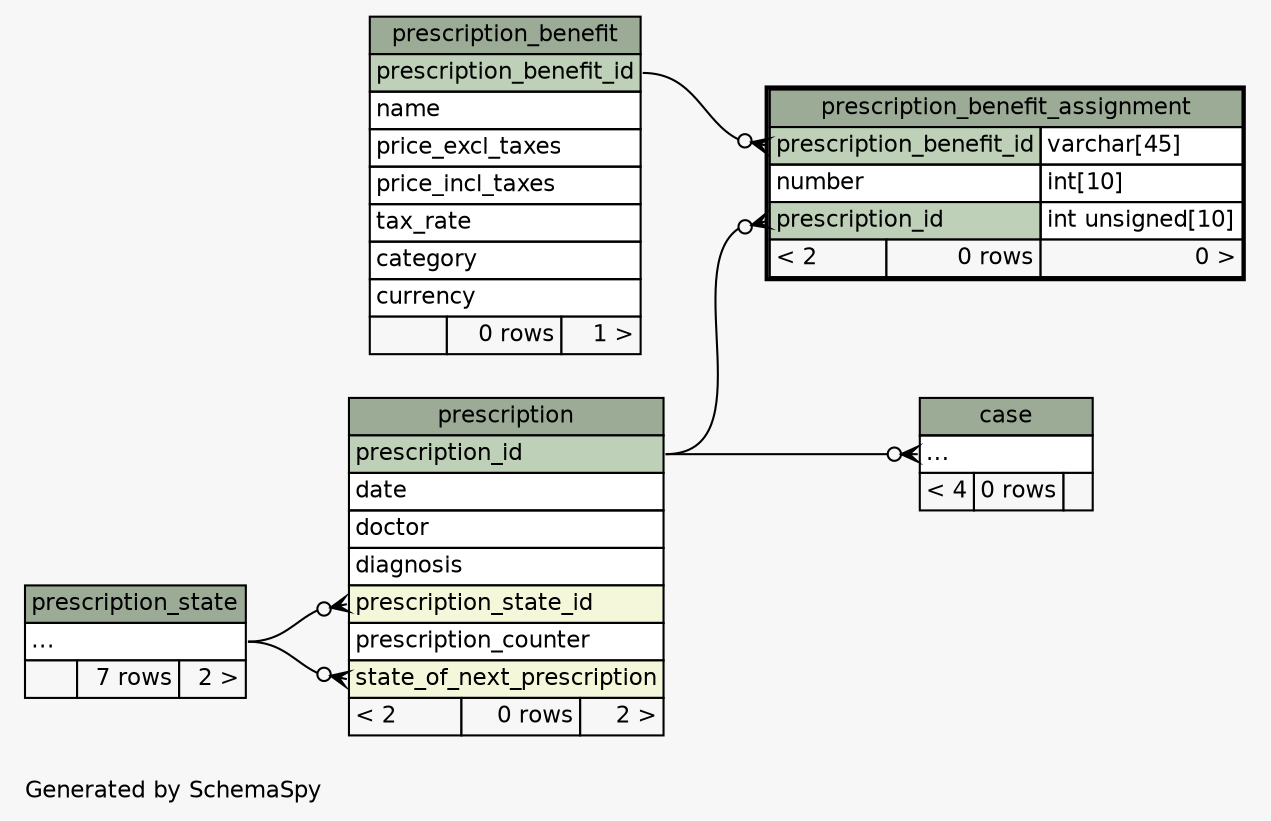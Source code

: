 // dot 2.40.1 on Linux 5.3.0-28-generic
// SchemaSpy rev 590
digraph "twoDegreesRelationshipsDiagram" {
  graph [
    rankdir="RL"
    bgcolor="#f7f7f7"
    label="\nGenerated by SchemaSpy"
    labeljust="l"
    nodesep="0.18"
    ranksep="0.46"
    fontname="Helvetica"
    fontsize="11"
  ];
  node [
    fontname="Helvetica"
    fontsize="11"
    shape="plaintext"
  ];
  edge [
    arrowsize="0.8"
  ];
  "case":"elipses":w -> "prescription":"prescription_id":e [arrowhead=none dir=back arrowtail=crowodot];
  "prescription":"prescription_state_id":w -> "prescription_state":"elipses":e [arrowhead=none dir=back arrowtail=crowodot];
  "prescription":"state_of_next_prescription":w -> "prescription_state":"elipses":e [arrowhead=none dir=back arrowtail=crowodot];
  "prescription_benefit_assignment":"prescription_benefit_id":w -> "prescription_benefit":"prescription_benefit_id":e [arrowhead=none dir=back arrowtail=crowodot];
  "prescription_benefit_assignment":"prescription_id":w -> "prescription":"prescription_id":e [arrowhead=none dir=back arrowtail=crowodot];
  "case" [
    label=<
    <TABLE BORDER="0" CELLBORDER="1" CELLSPACING="0" BGCOLOR="#ffffff">
      <TR><TD COLSPAN="3" BGCOLOR="#9bab96" ALIGN="CENTER">case</TD></TR>
      <TR><TD PORT="elipses" COLSPAN="3" ALIGN="LEFT">...</TD></TR>
      <TR><TD ALIGN="LEFT" BGCOLOR="#f7f7f7">&lt; 4</TD><TD ALIGN="RIGHT" BGCOLOR="#f7f7f7">0 rows</TD><TD ALIGN="RIGHT" BGCOLOR="#f7f7f7">  </TD></TR>
    </TABLE>>
    URL="case.html"
    tooltip="case"
  ];
  "prescription" [
    label=<
    <TABLE BORDER="0" CELLBORDER="1" CELLSPACING="0" BGCOLOR="#ffffff">
      <TR><TD COLSPAN="3" BGCOLOR="#9bab96" ALIGN="CENTER">prescription</TD></TR>
      <TR><TD PORT="prescription_id" COLSPAN="3" BGCOLOR="#bed1b8" ALIGN="LEFT">prescription_id</TD></TR>
      <TR><TD PORT="date" COLSPAN="3" ALIGN="LEFT">date</TD></TR>
      <TR><TD PORT="doctor" COLSPAN="3" ALIGN="LEFT">doctor</TD></TR>
      <TR><TD PORT="diagnosis" COLSPAN="3" ALIGN="LEFT">diagnosis</TD></TR>
      <TR><TD PORT="prescription_state_id" COLSPAN="3" BGCOLOR="#f4f7da" ALIGN="LEFT">prescription_state_id</TD></TR>
      <TR><TD PORT="prescription_counter" COLSPAN="3" ALIGN="LEFT">prescription_counter</TD></TR>
      <TR><TD PORT="state_of_next_prescription" COLSPAN="3" BGCOLOR="#f4f7da" ALIGN="LEFT">state_of_next_prescription</TD></TR>
      <TR><TD ALIGN="LEFT" BGCOLOR="#f7f7f7">&lt; 2</TD><TD ALIGN="RIGHT" BGCOLOR="#f7f7f7">0 rows</TD><TD ALIGN="RIGHT" BGCOLOR="#f7f7f7">2 &gt;</TD></TR>
    </TABLE>>
    URL="prescription.html"
    tooltip="prescription"
  ];
  "prescription_benefit" [
    label=<
    <TABLE BORDER="0" CELLBORDER="1" CELLSPACING="0" BGCOLOR="#ffffff">
      <TR><TD COLSPAN="3" BGCOLOR="#9bab96" ALIGN="CENTER">prescription_benefit</TD></TR>
      <TR><TD PORT="prescription_benefit_id" COLSPAN="3" BGCOLOR="#bed1b8" ALIGN="LEFT">prescription_benefit_id</TD></TR>
      <TR><TD PORT="name" COLSPAN="3" ALIGN="LEFT">name</TD></TR>
      <TR><TD PORT="price_excl_taxes" COLSPAN="3" ALIGN="LEFT">price_excl_taxes</TD></TR>
      <TR><TD PORT="price_incl_taxes" COLSPAN="3" ALIGN="LEFT">price_incl_taxes</TD></TR>
      <TR><TD PORT="tax_rate" COLSPAN="3" ALIGN="LEFT">tax_rate</TD></TR>
      <TR><TD PORT="category" COLSPAN="3" ALIGN="LEFT">category</TD></TR>
      <TR><TD PORT="currency" COLSPAN="3" ALIGN="LEFT">currency</TD></TR>
      <TR><TD ALIGN="LEFT" BGCOLOR="#f7f7f7">  </TD><TD ALIGN="RIGHT" BGCOLOR="#f7f7f7">0 rows</TD><TD ALIGN="RIGHT" BGCOLOR="#f7f7f7">1 &gt;</TD></TR>
    </TABLE>>
    URL="prescription_benefit.html"
    tooltip="prescription_benefit"
  ];
  "prescription_benefit_assignment" [
    label=<
    <TABLE BORDER="2" CELLBORDER="1" CELLSPACING="0" BGCOLOR="#ffffff">
      <TR><TD COLSPAN="3" BGCOLOR="#9bab96" ALIGN="CENTER">prescription_benefit_assignment</TD></TR>
      <TR><TD PORT="prescription_benefit_id" COLSPAN="2" BGCOLOR="#bed1b8" ALIGN="LEFT">prescription_benefit_id</TD><TD PORT="prescription_benefit_id.type" ALIGN="LEFT">varchar[45]</TD></TR>
      <TR><TD PORT="number" COLSPAN="2" ALIGN="LEFT">number</TD><TD PORT="number.type" ALIGN="LEFT">int[10]</TD></TR>
      <TR><TD PORT="prescription_id" COLSPAN="2" BGCOLOR="#bed1b8" ALIGN="LEFT">prescription_id</TD><TD PORT="prescription_id.type" ALIGN="LEFT">int unsigned[10]</TD></TR>
      <TR><TD ALIGN="LEFT" BGCOLOR="#f7f7f7">&lt; 2</TD><TD ALIGN="RIGHT" BGCOLOR="#f7f7f7">0 rows</TD><TD ALIGN="RIGHT" BGCOLOR="#f7f7f7">0 &gt;</TD></TR>
    </TABLE>>
    URL="prescription_benefit_assignment.html"
    tooltip="prescription_benefit_assignment"
  ];
  "prescription_state" [
    label=<
    <TABLE BORDER="0" CELLBORDER="1" CELLSPACING="0" BGCOLOR="#ffffff">
      <TR><TD COLSPAN="3" BGCOLOR="#9bab96" ALIGN="CENTER">prescription_state</TD></TR>
      <TR><TD PORT="elipses" COLSPAN="3" ALIGN="LEFT">...</TD></TR>
      <TR><TD ALIGN="LEFT" BGCOLOR="#f7f7f7">  </TD><TD ALIGN="RIGHT" BGCOLOR="#f7f7f7">7 rows</TD><TD ALIGN="RIGHT" BGCOLOR="#f7f7f7">2 &gt;</TD></TR>
    </TABLE>>
    URL="prescription_state.html"
    tooltip="prescription_state"
  ];
}
